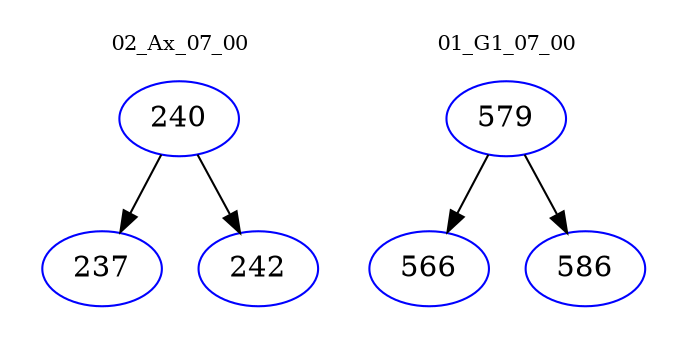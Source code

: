 digraph{
subgraph cluster_0 {
color = white
label = "02_Ax_07_00";
fontsize=10;
T0_240 [label="240", color="blue"]
T0_240 -> T0_237 [color="black"]
T0_237 [label="237", color="blue"]
T0_240 -> T0_242 [color="black"]
T0_242 [label="242", color="blue"]
}
subgraph cluster_1 {
color = white
label = "01_G1_07_00";
fontsize=10;
T1_579 [label="579", color="blue"]
T1_579 -> T1_566 [color="black"]
T1_566 [label="566", color="blue"]
T1_579 -> T1_586 [color="black"]
T1_586 [label="586", color="blue"]
}
}
